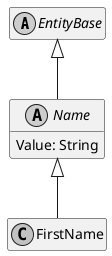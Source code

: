 ﻿@startuml
skinparam monochrome true
hide empty members

abstract class EntityBase {
}

EntityBase <|-- Name

abstract class Name {
    Value: String
}

Name <|-- FirstName

class FirstName {
}

@enduml
